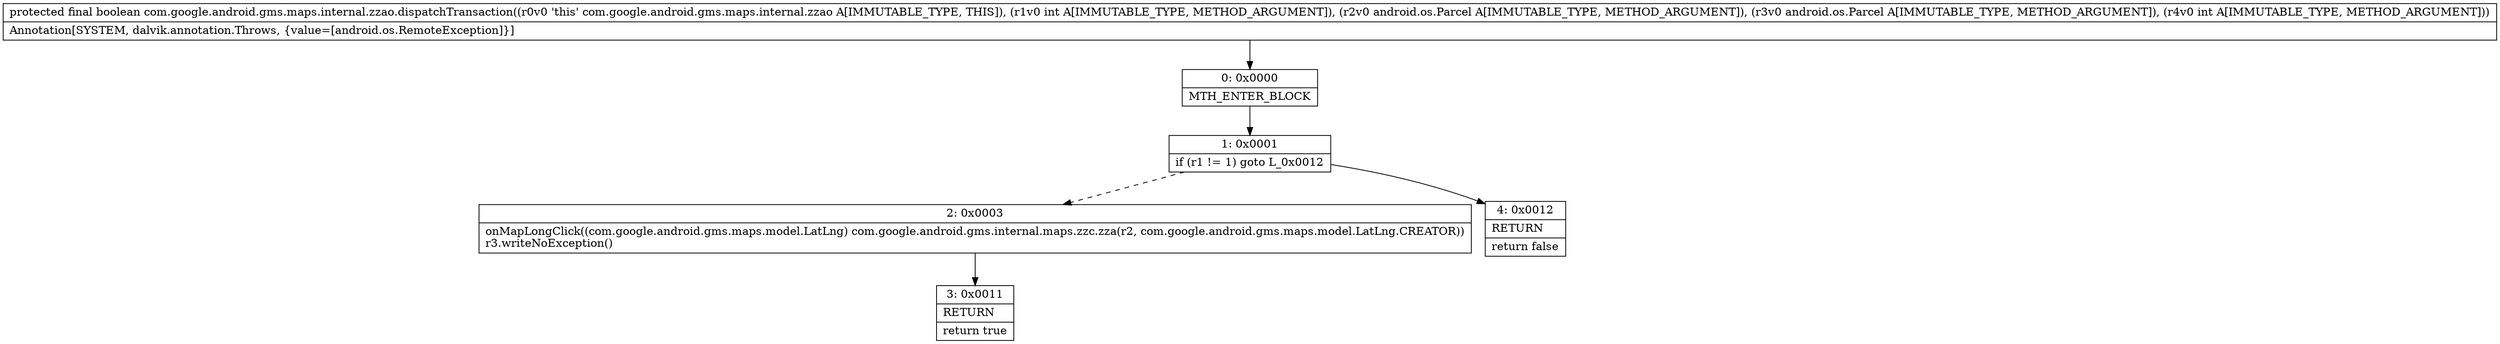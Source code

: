 digraph "CFG forcom.google.android.gms.maps.internal.zzao.dispatchTransaction(ILandroid\/os\/Parcel;Landroid\/os\/Parcel;I)Z" {
Node_0 [shape=record,label="{0\:\ 0x0000|MTH_ENTER_BLOCK\l}"];
Node_1 [shape=record,label="{1\:\ 0x0001|if (r1 != 1) goto L_0x0012\l}"];
Node_2 [shape=record,label="{2\:\ 0x0003|onMapLongClick((com.google.android.gms.maps.model.LatLng) com.google.android.gms.internal.maps.zzc.zza(r2, com.google.android.gms.maps.model.LatLng.CREATOR))\lr3.writeNoException()\l}"];
Node_3 [shape=record,label="{3\:\ 0x0011|RETURN\l|return true\l}"];
Node_4 [shape=record,label="{4\:\ 0x0012|RETURN\l|return false\l}"];
MethodNode[shape=record,label="{protected final boolean com.google.android.gms.maps.internal.zzao.dispatchTransaction((r0v0 'this' com.google.android.gms.maps.internal.zzao A[IMMUTABLE_TYPE, THIS]), (r1v0 int A[IMMUTABLE_TYPE, METHOD_ARGUMENT]), (r2v0 android.os.Parcel A[IMMUTABLE_TYPE, METHOD_ARGUMENT]), (r3v0 android.os.Parcel A[IMMUTABLE_TYPE, METHOD_ARGUMENT]), (r4v0 int A[IMMUTABLE_TYPE, METHOD_ARGUMENT]))  | Annotation[SYSTEM, dalvik.annotation.Throws, \{value=[android.os.RemoteException]\}]\l}"];
MethodNode -> Node_0;
Node_0 -> Node_1;
Node_1 -> Node_2[style=dashed];
Node_1 -> Node_4;
Node_2 -> Node_3;
}

